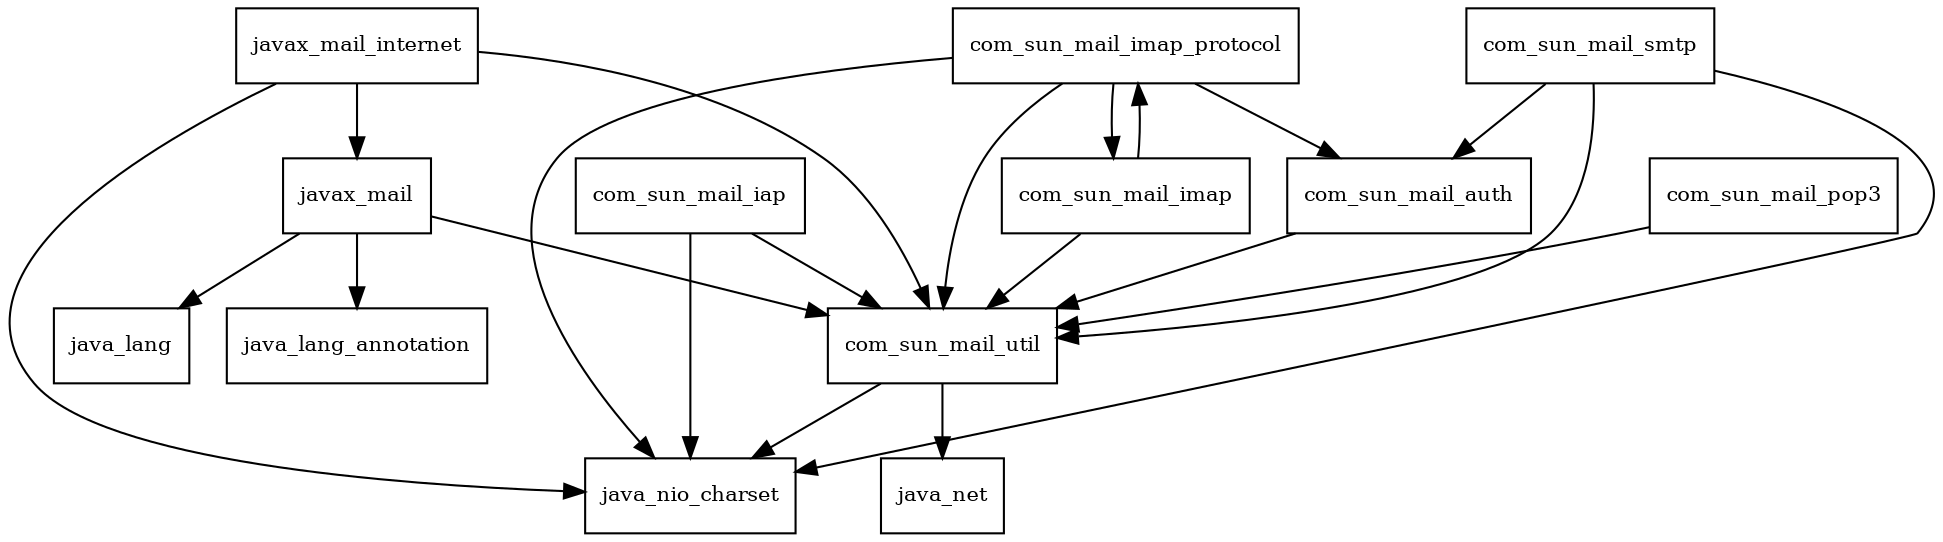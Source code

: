 digraph javax_mail_1_6_1_package_dependencies {
  node [shape = box, fontsize=10.0];
  com_sun_mail_auth -> com_sun_mail_util;
  com_sun_mail_iap -> com_sun_mail_util;
  com_sun_mail_iap -> java_nio_charset;
  com_sun_mail_imap -> com_sun_mail_imap_protocol;
  com_sun_mail_imap -> com_sun_mail_util;
  com_sun_mail_imap_protocol -> com_sun_mail_auth;
  com_sun_mail_imap_protocol -> com_sun_mail_imap;
  com_sun_mail_imap_protocol -> com_sun_mail_util;
  com_sun_mail_imap_protocol -> java_nio_charset;
  com_sun_mail_pop3 -> com_sun_mail_util;
  com_sun_mail_smtp -> com_sun_mail_auth;
  com_sun_mail_smtp -> com_sun_mail_util;
  com_sun_mail_smtp -> java_nio_charset;
  com_sun_mail_util -> java_net;
  com_sun_mail_util -> java_nio_charset;
  javax_mail -> com_sun_mail_util;
  javax_mail -> java_lang;
  javax_mail -> java_lang_annotation;
  javax_mail_internet -> com_sun_mail_util;
  javax_mail_internet -> java_nio_charset;
  javax_mail_internet -> javax_mail;
}
